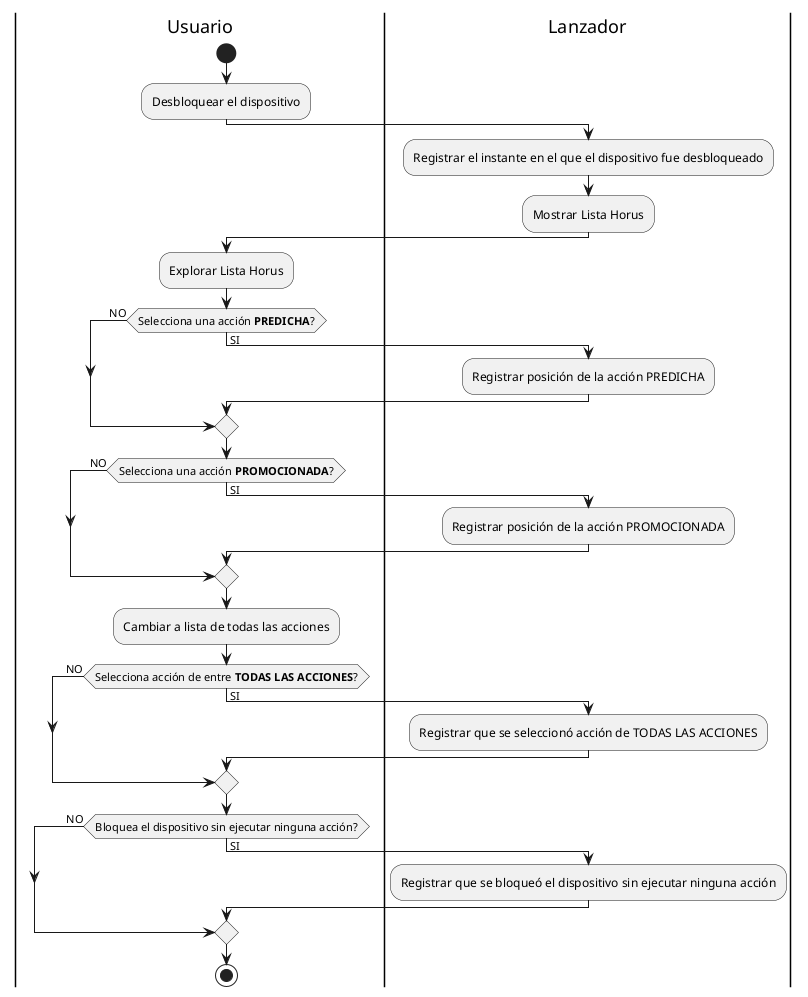 
@startuml MPAA#70.activity.es

skinparam monochrome true
skinparam defaultTextAlignment center

|Usuario|
start
:Desbloquear el dispositivo;

|Lanzador|
:Registrar el instante en el que el dispositivo fue desbloqueado;
:Mostrar Lista Horus;

|Usuario|
:Explorar Lista Horus;
if (Selecciona una acción **PREDICHA**?) then (SI)
    |Lanzador|
    :Registrar posición de la acción PREDICHA;
else (NO)
endif

|Usuario|
if (Selecciona una acción **PROMOCIONADA**?) then (SI)
    |Lanzador|
    :Registrar posición de la acción PROMOCIONADA;
else (NO)
endif

|Usuario|
:Cambiar a lista de todas las acciones;
if (Selecciona acción de entre **TODAS LAS ACCIONES**?) then (SI)
    |Lanzador|
    :Registrar que se seleccionó acción de TODAS LAS ACCIONES;
else (NO)
endif

|Usuario|
if (Bloquea el dispositivo sin ejecutar ninguna acción?) then (SI)
    |Lanzador|
    :Registrar que se bloqueó el dispositivo sin ejecutar ninguna acción;
else (NO)
endif

|Usuario|
stop

@enduml
